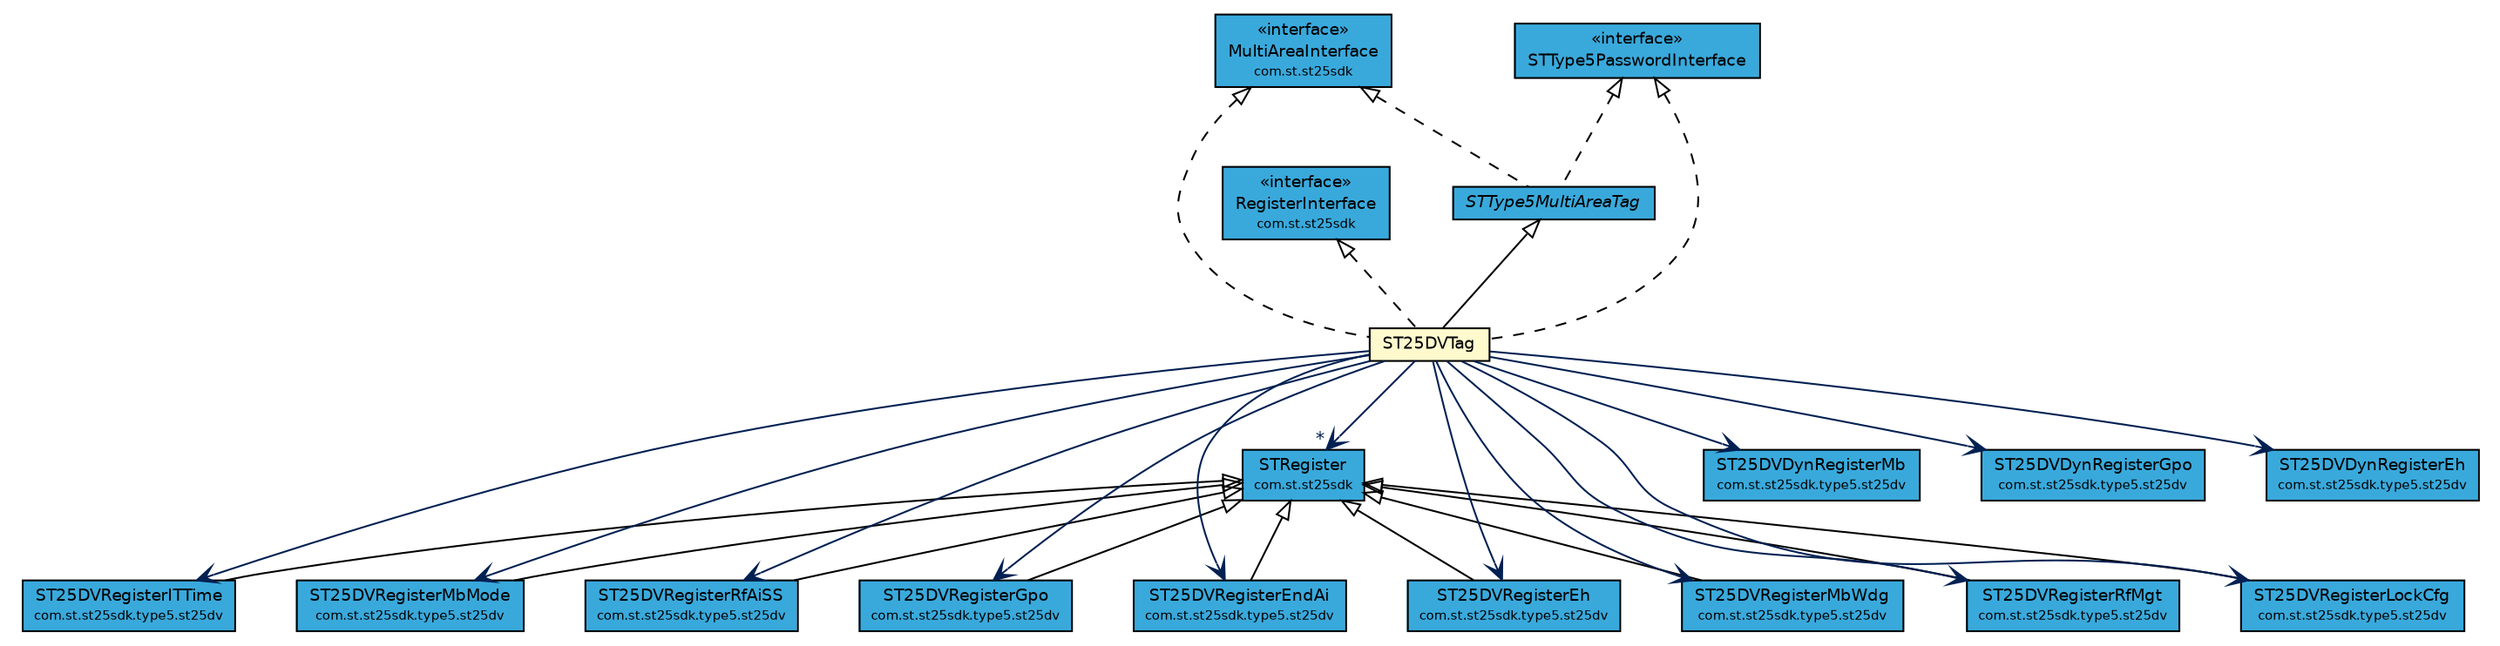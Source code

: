 #!/usr/local/bin/dot
#
# Class diagram 
# Generated by UMLGraph version R5_7_2-3-gee82a7 (http://www.umlgraph.org/)
#

digraph G {
	edge [fontname="Helvetica",fontsize=10,labelfontname="Helvetica",labelfontsize=10];
	node [fontname="Helvetica",fontsize=10,shape=plaintext];
	nodesep=0.25;
	ranksep=0.5;
	// com.st.st25sdk.MultiAreaInterface
	c21129 [label=<<table title="com.st.st25sdk.MultiAreaInterface" border="0" cellborder="1" cellspacing="0" cellpadding="2" port="p" bgcolor="#39a9dc" href="../MultiAreaInterface.html">
		<tr><td><table border="0" cellspacing="0" cellpadding="1">
<tr><td align="center" balign="center"> &#171;interface&#187; </td></tr>
<tr><td align="center" balign="center"> MultiAreaInterface </td></tr>
<tr><td align="center" balign="center"><font point-size="7.0"> com.st.st25sdk </font></td></tr>
		</table></td></tr>
		</table>>, URL="../MultiAreaInterface.html", fontname="Helvetica", fontcolor="black", fontsize=9.0];
	// com.st.st25sdk.STRegister
	c21141 [label=<<table title="com.st.st25sdk.STRegister" border="0" cellborder="1" cellspacing="0" cellpadding="2" port="p" bgcolor="#39a9dc" href="../STRegister.html">
		<tr><td><table border="0" cellspacing="0" cellpadding="1">
<tr><td align="center" balign="center"> STRegister </td></tr>
<tr><td align="center" balign="center"><font point-size="7.0"> com.st.st25sdk </font></td></tr>
		</table></td></tr>
		</table>>, URL="../STRegister.html", fontname="Helvetica", fontcolor="black", fontsize=9.0];
	// com.st.st25sdk.RegisterInterface
	c21157 [label=<<table title="com.st.st25sdk.RegisterInterface" border="0" cellborder="1" cellspacing="0" cellpadding="2" port="p" bgcolor="#39a9dc" href="../RegisterInterface.html">
		<tr><td><table border="0" cellspacing="0" cellpadding="1">
<tr><td align="center" balign="center"> &#171;interface&#187; </td></tr>
<tr><td align="center" balign="center"> RegisterInterface </td></tr>
<tr><td align="center" balign="center"><font point-size="7.0"> com.st.st25sdk </font></td></tr>
		</table></td></tr>
		</table>>, URL="../RegisterInterface.html", fontname="Helvetica", fontcolor="black", fontsize=9.0];
	// com.st.st25sdk.type5.ST25DVTag
	c21257 [label=<<table title="com.st.st25sdk.type5.ST25DVTag" border="0" cellborder="1" cellspacing="0" cellpadding="2" port="p" bgcolor="lemonChiffon" href="./ST25DVTag.html">
		<tr><td><table border="0" cellspacing="0" cellpadding="1">
<tr><td align="center" balign="center"> ST25DVTag </td></tr>
		</table></td></tr>
		</table>>, URL="./ST25DVTag.html", fontname="Helvetica", fontcolor="black", fontsize=9.0];
	// com.st.st25sdk.type5.STType5MultiAreaTag
	c21260 [label=<<table title="com.st.st25sdk.type5.STType5MultiAreaTag" border="0" cellborder="1" cellspacing="0" cellpadding="2" port="p" bgcolor="#39a9dc" href="./STType5MultiAreaTag.html">
		<tr><td><table border="0" cellspacing="0" cellpadding="1">
<tr><td align="center" balign="center"><font face="Helvetica-Oblique"> STType5MultiAreaTag </font></td></tr>
		</table></td></tr>
		</table>>, URL="./STType5MultiAreaTag.html", fontname="Helvetica", fontcolor="black", fontsize=9.0];
	// com.st.st25sdk.type5.STType5PasswordInterface
	c21265 [label=<<table title="com.st.st25sdk.type5.STType5PasswordInterface" border="0" cellborder="1" cellspacing="0" cellpadding="2" port="p" bgcolor="#39a9dc" href="./STType5PasswordInterface.html">
		<tr><td><table border="0" cellspacing="0" cellpadding="1">
<tr><td align="center" balign="center"> &#171;interface&#187; </td></tr>
<tr><td align="center" balign="center"> STType5PasswordInterface </td></tr>
		</table></td></tr>
		</table>>, URL="./STType5PasswordInterface.html", fontname="Helvetica", fontcolor="black", fontsize=9.0];
	// com.st.st25sdk.type5.st25dv.ST25DVRegisterITTime
	c21285 [label=<<table title="com.st.st25sdk.type5.st25dv.ST25DVRegisterITTime" border="0" cellborder="1" cellspacing="0" cellpadding="2" port="p" bgcolor="#39a9dc" href="./st25dv/ST25DVRegisterITTime.html">
		<tr><td><table border="0" cellspacing="0" cellpadding="1">
<tr><td align="center" balign="center"> ST25DVRegisterITTime </td></tr>
<tr><td align="center" balign="center"><font point-size="7.0"> com.st.st25sdk.type5.st25dv </font></td></tr>
		</table></td></tr>
		</table>>, URL="./st25dv/ST25DVRegisterITTime.html", fontname="Helvetica", fontcolor="black", fontsize=9.0];
	// com.st.st25sdk.type5.st25dv.ST25DVRegisterMbMode
	c21287 [label=<<table title="com.st.st25sdk.type5.st25dv.ST25DVRegisterMbMode" border="0" cellborder="1" cellspacing="0" cellpadding="2" port="p" bgcolor="#39a9dc" href="./st25dv/ST25DVRegisterMbMode.html">
		<tr><td><table border="0" cellspacing="0" cellpadding="1">
<tr><td align="center" balign="center"> ST25DVRegisterMbMode </td></tr>
<tr><td align="center" balign="center"><font point-size="7.0"> com.st.st25sdk.type5.st25dv </font></td></tr>
		</table></td></tr>
		</table>>, URL="./st25dv/ST25DVRegisterMbMode.html", fontname="Helvetica", fontcolor="black", fontsize=9.0];
	// com.st.st25sdk.type5.st25dv.ST25DVRegisterRfAiSS
	c21289 [label=<<table title="com.st.st25sdk.type5.st25dv.ST25DVRegisterRfAiSS" border="0" cellborder="1" cellspacing="0" cellpadding="2" port="p" bgcolor="#39a9dc" href="./st25dv/ST25DVRegisterRfAiSS.html">
		<tr><td><table border="0" cellspacing="0" cellpadding="1">
<tr><td align="center" balign="center"> ST25DVRegisterRfAiSS </td></tr>
<tr><td align="center" balign="center"><font point-size="7.0"> com.st.st25sdk.type5.st25dv </font></td></tr>
		</table></td></tr>
		</table>>, URL="./st25dv/ST25DVRegisterRfAiSS.html", fontname="Helvetica", fontcolor="black", fontsize=9.0];
	// com.st.st25sdk.type5.st25dv.ST25DVRegisterGpo
	c21291 [label=<<table title="com.st.st25sdk.type5.st25dv.ST25DVRegisterGpo" border="0" cellborder="1" cellspacing="0" cellpadding="2" port="p" bgcolor="#39a9dc" href="./st25dv/ST25DVRegisterGpo.html">
		<tr><td><table border="0" cellspacing="0" cellpadding="1">
<tr><td align="center" balign="center"> ST25DVRegisterGpo </td></tr>
<tr><td align="center" balign="center"><font point-size="7.0"> com.st.st25sdk.type5.st25dv </font></td></tr>
		</table></td></tr>
		</table>>, URL="./st25dv/ST25DVRegisterGpo.html", fontname="Helvetica", fontcolor="black", fontsize=9.0];
	// com.st.st25sdk.type5.st25dv.ST25DVRegisterEndAi
	c21293 [label=<<table title="com.st.st25sdk.type5.st25dv.ST25DVRegisterEndAi" border="0" cellborder="1" cellspacing="0" cellpadding="2" port="p" bgcolor="#39a9dc" href="./st25dv/ST25DVRegisterEndAi.html">
		<tr><td><table border="0" cellspacing="0" cellpadding="1">
<tr><td align="center" balign="center"> ST25DVRegisterEndAi </td></tr>
<tr><td align="center" balign="center"><font point-size="7.0"> com.st.st25sdk.type5.st25dv </font></td></tr>
		</table></td></tr>
		</table>>, URL="./st25dv/ST25DVRegisterEndAi.html", fontname="Helvetica", fontcolor="black", fontsize=9.0];
	// com.st.st25sdk.type5.st25dv.ST25DVRegisterEh
	c21294 [label=<<table title="com.st.st25sdk.type5.st25dv.ST25DVRegisterEh" border="0" cellborder="1" cellspacing="0" cellpadding="2" port="p" bgcolor="#39a9dc" href="./st25dv/ST25DVRegisterEh.html">
		<tr><td><table border="0" cellspacing="0" cellpadding="1">
<tr><td align="center" balign="center"> ST25DVRegisterEh </td></tr>
<tr><td align="center" balign="center"><font point-size="7.0"> com.st.st25sdk.type5.st25dv </font></td></tr>
		</table></td></tr>
		</table>>, URL="./st25dv/ST25DVRegisterEh.html", fontname="Helvetica", fontcolor="black", fontsize=9.0];
	// com.st.st25sdk.type5.st25dv.ST25DVRegisterMbWdg
	c21296 [label=<<table title="com.st.st25sdk.type5.st25dv.ST25DVRegisterMbWdg" border="0" cellborder="1" cellspacing="0" cellpadding="2" port="p" bgcolor="#39a9dc" href="./st25dv/ST25DVRegisterMbWdg.html">
		<tr><td><table border="0" cellspacing="0" cellpadding="1">
<tr><td align="center" balign="center"> ST25DVRegisterMbWdg </td></tr>
<tr><td align="center" balign="center"><font point-size="7.0"> com.st.st25sdk.type5.st25dv </font></td></tr>
		</table></td></tr>
		</table>>, URL="./st25dv/ST25DVRegisterMbWdg.html", fontname="Helvetica", fontcolor="black", fontsize=9.0];
	// com.st.st25sdk.type5.st25dv.ST25DVRegisterRfMgt
	c21298 [label=<<table title="com.st.st25sdk.type5.st25dv.ST25DVRegisterRfMgt" border="0" cellborder="1" cellspacing="0" cellpadding="2" port="p" bgcolor="#39a9dc" href="./st25dv/ST25DVRegisterRfMgt.html">
		<tr><td><table border="0" cellspacing="0" cellpadding="1">
<tr><td align="center" balign="center"> ST25DVRegisterRfMgt </td></tr>
<tr><td align="center" balign="center"><font point-size="7.0"> com.st.st25sdk.type5.st25dv </font></td></tr>
		</table></td></tr>
		</table>>, URL="./st25dv/ST25DVRegisterRfMgt.html", fontname="Helvetica", fontcolor="black", fontsize=9.0];
	// com.st.st25sdk.type5.st25dv.ST25DVDynRegisterMb
	c21300 [label=<<table title="com.st.st25sdk.type5.st25dv.ST25DVDynRegisterMb" border="0" cellborder="1" cellspacing="0" cellpadding="2" port="p" bgcolor="#39a9dc" href="./st25dv/ST25DVDynRegisterMb.html">
		<tr><td><table border="0" cellspacing="0" cellpadding="1">
<tr><td align="center" balign="center"> ST25DVDynRegisterMb </td></tr>
<tr><td align="center" balign="center"><font point-size="7.0"> com.st.st25sdk.type5.st25dv </font></td></tr>
		</table></td></tr>
		</table>>, URL="./st25dv/ST25DVDynRegisterMb.html", fontname="Helvetica", fontcolor="black", fontsize=9.0];
	// com.st.st25sdk.type5.st25dv.ST25DVDynRegisterGpo
	c21302 [label=<<table title="com.st.st25sdk.type5.st25dv.ST25DVDynRegisterGpo" border="0" cellborder="1" cellspacing="0" cellpadding="2" port="p" bgcolor="#39a9dc" href="./st25dv/ST25DVDynRegisterGpo.html">
		<tr><td><table border="0" cellspacing="0" cellpadding="1">
<tr><td align="center" balign="center"> ST25DVDynRegisterGpo </td></tr>
<tr><td align="center" balign="center"><font point-size="7.0"> com.st.st25sdk.type5.st25dv </font></td></tr>
		</table></td></tr>
		</table>>, URL="./st25dv/ST25DVDynRegisterGpo.html", fontname="Helvetica", fontcolor="black", fontsize=9.0];
	// com.st.st25sdk.type5.st25dv.ST25DVDynRegisterEh
	c21304 [label=<<table title="com.st.st25sdk.type5.st25dv.ST25DVDynRegisterEh" border="0" cellborder="1" cellspacing="0" cellpadding="2" port="p" bgcolor="#39a9dc" href="./st25dv/ST25DVDynRegisterEh.html">
		<tr><td><table border="0" cellspacing="0" cellpadding="1">
<tr><td align="center" balign="center"> ST25DVDynRegisterEh </td></tr>
<tr><td align="center" balign="center"><font point-size="7.0"> com.st.st25sdk.type5.st25dv </font></td></tr>
		</table></td></tr>
		</table>>, URL="./st25dv/ST25DVDynRegisterEh.html", fontname="Helvetica", fontcolor="black", fontsize=9.0];
	// com.st.st25sdk.type5.st25dv.ST25DVRegisterLockCfg
	c21306 [label=<<table title="com.st.st25sdk.type5.st25dv.ST25DVRegisterLockCfg" border="0" cellborder="1" cellspacing="0" cellpadding="2" port="p" bgcolor="#39a9dc" href="./st25dv/ST25DVRegisterLockCfg.html">
		<tr><td><table border="0" cellspacing="0" cellpadding="1">
<tr><td align="center" balign="center"> ST25DVRegisterLockCfg </td></tr>
<tr><td align="center" balign="center"><font point-size="7.0"> com.st.st25sdk.type5.st25dv </font></td></tr>
		</table></td></tr>
		</table>>, URL="./st25dv/ST25DVRegisterLockCfg.html", fontname="Helvetica", fontcolor="black", fontsize=9.0];
	//com.st.st25sdk.type5.ST25DVTag extends com.st.st25sdk.type5.STType5MultiAreaTag
	c21260:p -> c21257:p [dir=back,arrowtail=empty];
	//com.st.st25sdk.type5.ST25DVTag implements com.st.st25sdk.type5.STType5PasswordInterface
	c21265:p -> c21257:p [dir=back,arrowtail=empty,style=dashed];
	//com.st.st25sdk.type5.ST25DVTag implements com.st.st25sdk.MultiAreaInterface
	c21129:p -> c21257:p [dir=back,arrowtail=empty,style=dashed];
	//com.st.st25sdk.type5.ST25DVTag implements com.st.st25sdk.RegisterInterface
	c21157:p -> c21257:p [dir=back,arrowtail=empty,style=dashed];
	//com.st.st25sdk.type5.STType5MultiAreaTag implements com.st.st25sdk.MultiAreaInterface
	c21129:p -> c21260:p [dir=back,arrowtail=empty,style=dashed];
	//com.st.st25sdk.type5.STType5MultiAreaTag implements com.st.st25sdk.type5.STType5PasswordInterface
	c21265:p -> c21260:p [dir=back,arrowtail=empty,style=dashed];
	//com.st.st25sdk.type5.st25dv.ST25DVRegisterITTime extends com.st.st25sdk.STRegister
	c21141:p -> c21285:p [dir=back,arrowtail=empty];
	//com.st.st25sdk.type5.st25dv.ST25DVRegisterMbMode extends com.st.st25sdk.STRegister
	c21141:p -> c21287:p [dir=back,arrowtail=empty];
	//com.st.st25sdk.type5.st25dv.ST25DVRegisterRfAiSS extends com.st.st25sdk.STRegister
	c21141:p -> c21289:p [dir=back,arrowtail=empty];
	//com.st.st25sdk.type5.st25dv.ST25DVRegisterGpo extends com.st.st25sdk.STRegister
	c21141:p -> c21291:p [dir=back,arrowtail=empty];
	//com.st.st25sdk.type5.st25dv.ST25DVRegisterEndAi extends com.st.st25sdk.STRegister
	c21141:p -> c21293:p [dir=back,arrowtail=empty];
	//com.st.st25sdk.type5.st25dv.ST25DVRegisterEh extends com.st.st25sdk.STRegister
	c21141:p -> c21294:p [dir=back,arrowtail=empty];
	//com.st.st25sdk.type5.st25dv.ST25DVRegisterMbWdg extends com.st.st25sdk.STRegister
	c21141:p -> c21296:p [dir=back,arrowtail=empty];
	//com.st.st25sdk.type5.st25dv.ST25DVRegisterRfMgt extends com.st.st25sdk.STRegister
	c21141:p -> c21298:p [dir=back,arrowtail=empty];
	//com.st.st25sdk.type5.st25dv.ST25DVRegisterLockCfg extends com.st.st25sdk.STRegister
	c21141:p -> c21306:p [dir=back,arrowtail=empty];
	// com.st.st25sdk.type5.ST25DVTag NAVASSOC com.st.st25sdk.STRegister
	c21257:p -> c21141:p [taillabel="", label="", headlabel="*", fontname="Helvetica", fontcolor="#002052", fontsize=10.0, color="#002052", arrowhead=open];
	// com.st.st25sdk.type5.ST25DVTag NAVASSOC com.st.st25sdk.type5.st25dv.ST25DVRegisterGpo
	c21257:p -> c21291:p [taillabel="", label="", headlabel="", fontname="Helvetica", fontcolor="#002052", fontsize=10.0, color="#002052", arrowhead=open];
	// com.st.st25sdk.type5.ST25DVTag NAVASSOC com.st.st25sdk.type5.st25dv.ST25DVRegisterITTime
	c21257:p -> c21285:p [taillabel="", label="", headlabel="", fontname="Helvetica", fontcolor="#002052", fontsize=10.0, color="#002052", arrowhead=open];
	// com.st.st25sdk.type5.ST25DVTag NAVASSOC com.st.st25sdk.type5.st25dv.ST25DVRegisterEh
	c21257:p -> c21294:p [taillabel="", label="", headlabel="", fontname="Helvetica", fontcolor="#002052", fontsize=10.0, color="#002052", arrowhead=open];
	// com.st.st25sdk.type5.ST25DVTag NAVASSOC com.st.st25sdk.type5.st25dv.ST25DVRegisterRfMgt
	c21257:p -> c21298:p [taillabel="", label="", headlabel="", fontname="Helvetica", fontcolor="#002052", fontsize=10.0, color="#002052", arrowhead=open];
	// com.st.st25sdk.type5.ST25DVTag NAVASSOC com.st.st25sdk.type5.st25dv.ST25DVRegisterEndAi
	c21257:p -> c21293:p [taillabel="", label="", headlabel="", fontname="Helvetica", fontcolor="#002052", fontsize=10.0, color="#002052", arrowhead=open];
	// com.st.st25sdk.type5.ST25DVTag NAVASSOC com.st.st25sdk.type5.st25dv.ST25DVRegisterRfAiSS
	c21257:p -> c21289:p [taillabel="", label="", headlabel="", fontname="Helvetica", fontcolor="#002052", fontsize=10.0, color="#002052", arrowhead=open];
	// com.st.st25sdk.type5.ST25DVTag NAVASSOC com.st.st25sdk.type5.st25dv.ST25DVRegisterMbMode
	c21257:p -> c21287:p [taillabel="", label="", headlabel="", fontname="Helvetica", fontcolor="#002052", fontsize=10.0, color="#002052", arrowhead=open];
	// com.st.st25sdk.type5.ST25DVTag NAVASSOC com.st.st25sdk.type5.st25dv.ST25DVRegisterMbWdg
	c21257:p -> c21296:p [taillabel="", label="", headlabel="", fontname="Helvetica", fontcolor="#002052", fontsize=10.0, color="#002052", arrowhead=open];
	// com.st.st25sdk.type5.ST25DVTag NAVASSOC com.st.st25sdk.type5.st25dv.ST25DVRegisterLockCfg
	c21257:p -> c21306:p [taillabel="", label="", headlabel="", fontname="Helvetica", fontcolor="#002052", fontsize=10.0, color="#002052", arrowhead=open];
	// com.st.st25sdk.type5.ST25DVTag NAVASSOC com.st.st25sdk.type5.st25dv.ST25DVDynRegisterGpo
	c21257:p -> c21302:p [taillabel="", label="", headlabel="", fontname="Helvetica", fontcolor="#002052", fontsize=10.0, color="#002052", arrowhead=open];
	// com.st.st25sdk.type5.ST25DVTag NAVASSOC com.st.st25sdk.type5.st25dv.ST25DVDynRegisterEh
	c21257:p -> c21304:p [taillabel="", label="", headlabel="", fontname="Helvetica", fontcolor="#002052", fontsize=10.0, color="#002052", arrowhead=open];
	// com.st.st25sdk.type5.ST25DVTag NAVASSOC com.st.st25sdk.type5.st25dv.ST25DVDynRegisterMb
	c21257:p -> c21300:p [taillabel="", label="", headlabel="", fontname="Helvetica", fontcolor="#002052", fontsize=10.0, color="#002052", arrowhead=open];
}

